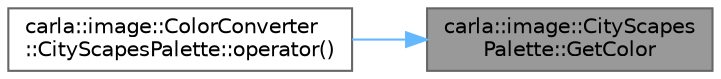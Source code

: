digraph "carla::image::CityScapesPalette::GetColor"
{
 // INTERACTIVE_SVG=YES
 // LATEX_PDF_SIZE
  bgcolor="transparent";
  edge [fontname=Helvetica,fontsize=10,labelfontname=Helvetica,labelfontsize=10];
  node [fontname=Helvetica,fontsize=10,shape=box,height=0.2,width=0.4];
  rankdir="RL";
  Node1 [id="Node000001",label="carla::image::CityScapes\lPalette::GetColor",height=0.2,width=0.4,color="gray40", fillcolor="grey60", style="filled", fontcolor="black",tooltip="Return an RGB uint8_t array."];
  Node1 -> Node2 [id="edge1_Node000001_Node000002",dir="back",color="steelblue1",style="solid",tooltip=" "];
  Node2 [id="Node000002",label="carla::image::ColorConverter\l::CityScapesPalette::operator()",height=0.2,width=0.4,color="grey40", fillcolor="white", style="filled",URL="$dd/dd5/structcarla_1_1image_1_1ColorConverter_1_1CityScapesPalette.html#a54f5a7f6585c8f5cb3ac7d2a0ed624c8",tooltip=" "];
}
